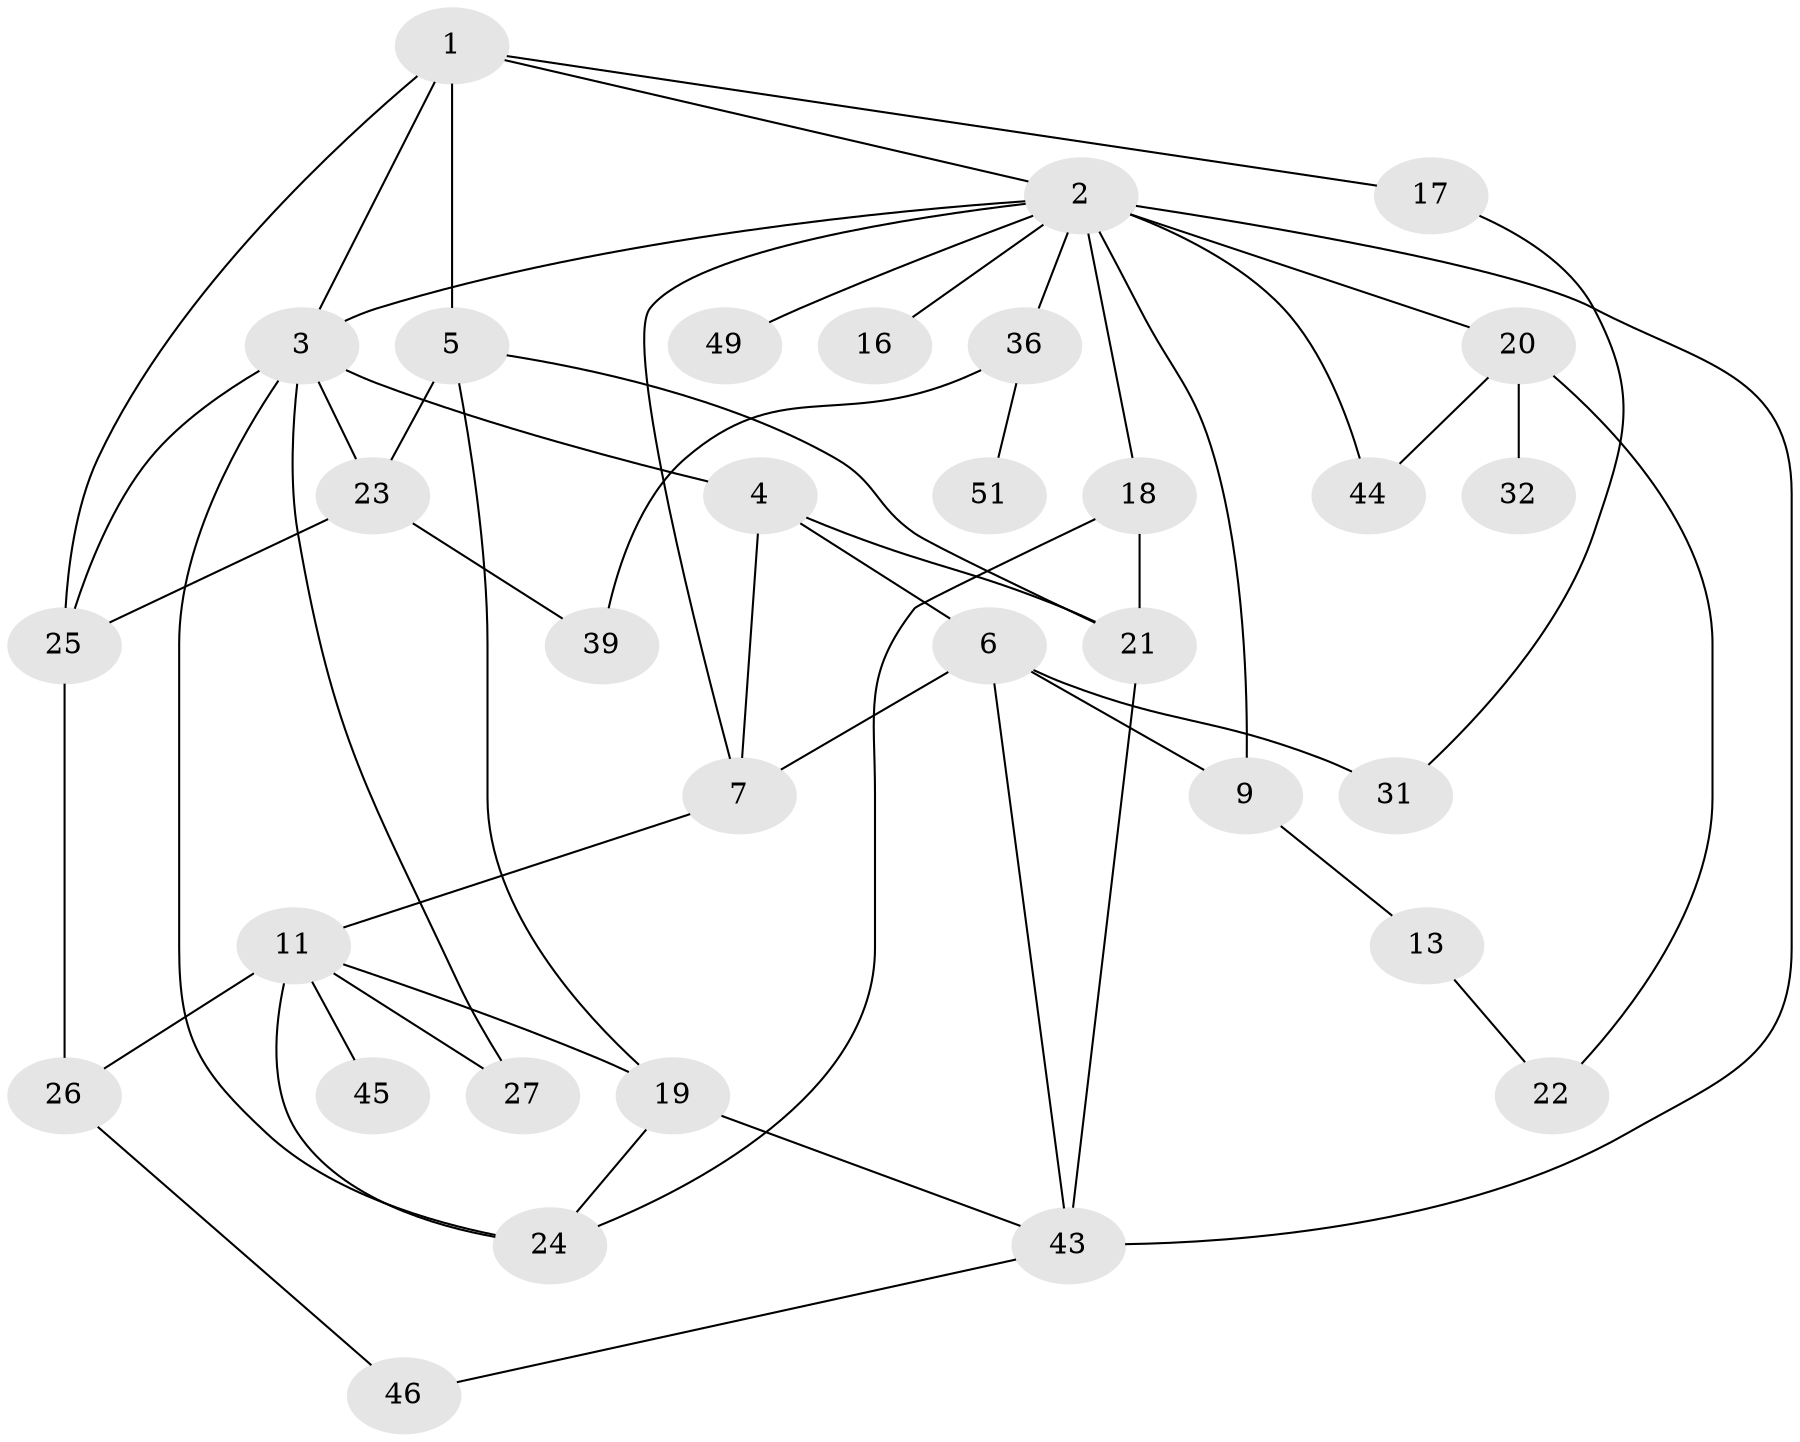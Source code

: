 // original degree distribution, {4: 0.11764705882352941, 9: 0.0196078431372549, 7: 0.0196078431372549, 5: 0.0784313725490196, 3: 0.37254901960784315, 2: 0.29411764705882354, 1: 0.09803921568627451}
// Generated by graph-tools (version 1.1) at 2025/41/03/06/25 10:41:30]
// undirected, 32 vertices, 54 edges
graph export_dot {
graph [start="1"]
  node [color=gray90,style=filled];
  1 [super="+10"];
  2 [super="+8"];
  3 [super="+50"];
  4 [super="+12"];
  5;
  6 [super="+38"];
  7 [super="+28"];
  9;
  11 [super="+15"];
  13 [super="+14"];
  16;
  17;
  18 [super="+30"];
  19 [super="+29"];
  20 [super="+34"];
  21 [super="+42"];
  22;
  23 [super="+40"];
  24 [super="+37"];
  25 [super="+33"];
  26 [super="+48"];
  27;
  31 [super="+35"];
  32;
  36 [super="+41"];
  39;
  43 [super="+47"];
  44;
  45;
  46;
  49;
  51;
  1 -- 2;
  1 -- 3;
  1 -- 5;
  1 -- 17;
  1 -- 25;
  2 -- 18;
  2 -- 36;
  2 -- 43 [weight=2];
  2 -- 44;
  2 -- 49;
  2 -- 3;
  2 -- 16;
  2 -- 20;
  2 -- 7;
  2 -- 9;
  3 -- 4;
  3 -- 23;
  3 -- 24;
  3 -- 25;
  3 -- 27;
  4 -- 6;
  4 -- 7;
  4 -- 21;
  5 -- 19;
  5 -- 21;
  5 -- 23;
  6 -- 7;
  6 -- 43;
  6 -- 9;
  6 -- 31 [weight=2];
  7 -- 11;
  9 -- 13;
  11 -- 27;
  11 -- 45;
  11 -- 24;
  11 -- 19;
  11 -- 26;
  13 -- 22;
  17 -- 31;
  18 -- 21;
  18 -- 24;
  19 -- 24;
  19 -- 43;
  20 -- 32 [weight=2];
  20 -- 44;
  20 -- 22;
  21 -- 43;
  23 -- 39;
  23 -- 25;
  25 -- 26;
  26 -- 46;
  36 -- 39;
  36 -- 51;
  43 -- 46;
}
